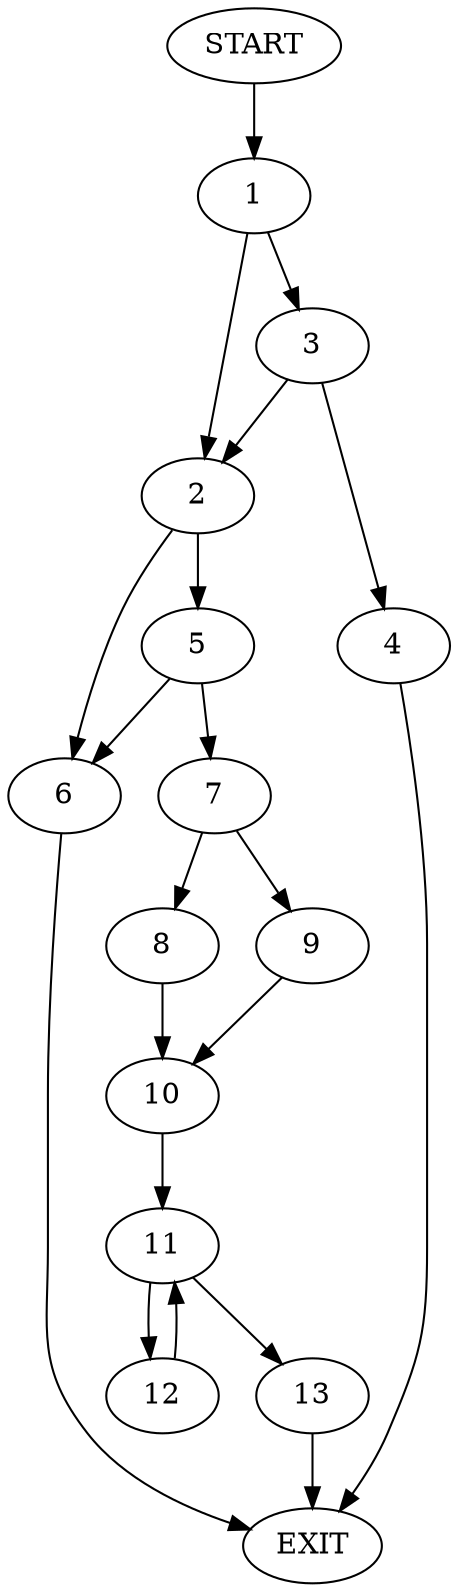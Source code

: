 digraph {
0 [label="START"]
14 [label="EXIT"]
0 -> 1
1 -> 2
1 -> 3
3 -> 4
3 -> 2
2 -> 5
2 -> 6
4 -> 14
5 -> 7
5 -> 6
6 -> 14
7 -> 8
7 -> 9
9 -> 10
8 -> 10
10 -> 11
11 -> 12
11 -> 13
12 -> 11
13 -> 14
}
